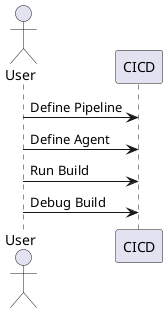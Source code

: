 @startuml
actor User

User -> "CICD": Define Pipeline
User -> "CICD": Define Agent
User -> "CICD": Run Build
User -> "CICD": Debug Build

@enduml
